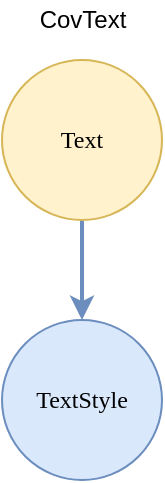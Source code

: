 <mxfile version="13.7.3" type="device"><diagram id="IQvOqtBum82Ir1efkX8U" name="Page-1"><mxGraphModel dx="848" dy="591" grid="1" gridSize="10" guides="1" tooltips="1" connect="1" arrows="1" fold="1" page="1" pageScale="1" pageWidth="850" pageHeight="1100" math="0" shadow="0"><root><mxCell id="0"/><mxCell id="1" parent="0"/><mxCell id="4UG74sgefTcqTU0TopLe-3" style="edgeStyle=orthogonalEdgeStyle;rounded=0;orthogonalLoop=1;jettySize=auto;html=1;fillColor=#dae8fc;strokeColor=#6c8ebf;strokeWidth=2;" edge="1" parent="1" source="4UG74sgefTcqTU0TopLe-5"><mxGeometry relative="1" as="geometry"><mxPoint x="80" y="180" as="targetPoint"/></mxGeometry></mxCell><mxCell id="4UG74sgefTcqTU0TopLe-5" value="Text" style="ellipse;whiteSpace=wrap;html=1;aspect=fixed;fontFamily=Verdana;fillColor=#fff2cc;strokeColor=#d6b656;" vertex="1" parent="1"><mxGeometry x="40" y="50" width="80" height="80" as="geometry"/></mxCell><mxCell id="4UG74sgefTcqTU0TopLe-26" value="CovText" style="text;html=1;align=center;verticalAlign=middle;resizable=0;points=[];autosize=1;" vertex="1" parent="1"><mxGeometry x="50" y="20" width="60" height="20" as="geometry"/></mxCell><mxCell id="4UG74sgefTcqTU0TopLe-48" value="TextStyle" style="ellipse;whiteSpace=wrap;html=1;aspect=fixed;fontFamily=Verdana;fillColor=#dae8fc;strokeColor=#6c8ebf;" vertex="1" parent="1"><mxGeometry x="40" y="180" width="80" height="80" as="geometry"/></mxCell></root></mxGraphModel></diagram></mxfile>